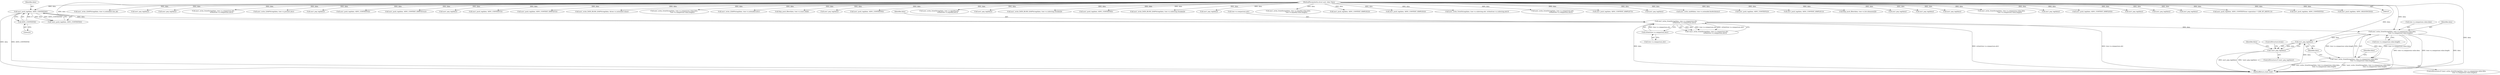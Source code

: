 digraph "0_samba_530d50a1abdcdf4d1775652d4c456c1274d83d8d_1@API" {
"1000546" [label="(Call,asn1_write_OctetString(data, tree->u.comparison.value.data,\n                                     tree->u.comparison.value.length))"];
"1000525" [label="(Call,asn1_write_OctetString(data, tree->u.comparison.attr,\n                                     strlen(tree->u.comparison.attr)))"];
"1000517" [label="(Call,asn1_push_tag(data, ASN1_CONTEXT(6)))"];
"1000108" [label="(MethodParameterIn,struct asn1_data *data)"];
"1000519" [label="(Call,ASN1_CONTEXT(6))"];
"1000534" [label="(Call,strlen(tree->u.comparison.attr))"];
"1000545" [label="(Call,!asn1_write_OctetString(data, tree->u.comparison.value.data,\n                                     tree->u.comparison.value.length))"];
"1000570" [label="(Call,asn1_pop_tag(data))"];
"1000569" [label="(Call,!asn1_pop_tag(data))"];
"1000697" [label="(Call,asn1_write_LDAPString(data, tree->u.extended.rule_id))"];
"1000509" [label="(Call,asn1_pop_tag(data))"];
"1000198" [label="(Call,asn1_pop_tag(data))"];
"1000526" [label="(Identifier,data)"];
"1000464" [label="(Call,asn1_write_OctetString(data, tree->u.comparison.attr,\n                                     strlen(tree->u.comparison.attr)))"];
"1000586" [label="(Call,asn1_write_LDAPString(data, tree->u.present.attr))"];
"1000710" [label="(Call,asn1_pop_tag(data))"];
"1000570" [label="(Call,asn1_pop_tag(data))"];
"1000267" [label="(Call,asn1_push_tag(data, ASN1_CONTEXT(4)))"];
"1000411" [label="(Call,asn1_push_tag(data, ASN1_CONTEXT_SIMPLE(ctx)))"];
"1000545" [label="(Call,!asn1_write_OctetString(data, tree->u.comparison.value.data,\n                                     tree->u.comparison.value.length))"];
"1000517" [label="(Call,asn1_push_tag(data, ASN1_CONTEXT(6)))"];
"1000448" [label="(Call,asn1_pop_tag(data))"];
"1000206" [label="(Call,asn1_push_tag(data, ASN1_CONTEXT(3)))"];
"1000752" [label="(Call,asn1_push_tag(data, ASN1_CONTEXT_SIMPLE(3)))"];
"1000518" [label="(Identifier,data)"];
"1000760" [label="(Call,asn1_write_DATA_BLOB_LDAPString(data, &tree->u.extended.value))"];
"1000527" [label="(Call,tree->u.comparison.attr)"];
"1000485" [label="(Call,asn1_write_OctetString(data, tree->u.comparison.value.data,\n                                     tree->u.comparison.value.length))"];
"1000733" [label="(Call,asn1_write_LDAPString(data, tree->u.extended.attr))"];
"1000520" [label="(Literal,6)"];
"1000535" [label="(Call,tree->u.comparison.attr)"];
"1000184" [label="(Call,ldap_push_filter(data, tree->u.isnot.child))"];
"1000359" [label="(Call,asn1_pop_tag(data))"];
"1000546" [label="(Call,asn1_write_OctetString(data, tree->u.comparison.value.data,\n                                     tree->u.comparison.value.length))"];
"1000574" [label="(ControlStructure,break;)"];
"1000672" [label="(Call,asn1_push_tag(data, ASN1_CONTEXT(9)))"];
"1000820" [label="(MethodReturn,static bool)"];
"1000108" [label="(MethodParameterIn,struct asn1_data *data)"];
"1000214" [label="(Call,asn1_write_OctetString(data, tree->u.equality.attr,\n                                     strlen(tree->u.equality.attr)))"];
"1000548" [label="(Call,tree->u.comparison.value.data)"];
"1000664" [label="(Call,asn1_pop_tag(data))"];
"1000419" [label="(Call,asn1_write_DATA_BLOB_LDAPString(data, tree->u.substring.chunks[i]))"];
"1000611" [label="(Call,asn1_push_tag(data, ASN1_CONTEXT(8)))"];
"1000557" [label="(Call,tree->u.comparison.value.length)"];
"1000567" [label="(Identifier,false)"];
"1000344" [label="(Call,asn1_write_DATA_BLOB_LDAPString(data, tree->u.substring.chunks[i]))"];
"1000544" [label="(ControlStructure,if (!asn1_write_OctetString(data, tree->u.comparison.value.data,\n                                     tree->u.comparison.value.length)))"];
"1000571" [label="(Identifier,data)"];
"1000573" [label="(Identifier,false)"];
"1000168" [label="(Call,asn1_pop_tag(data))"];
"1000235" [label="(Call,asn1_write_OctetString(data, tree->u.equality.value.data,\n                                     tree->u.equality.value.length))"];
"1000725" [label="(Call,asn1_push_tag(data, ASN1_CONTEXT_SIMPLE(2)))"];
"1000780" [label="(Call,asn1_push_tag(data, ASN1_CONTEXT_SIMPLE(4)))"];
"1000275" [label="(Call,asn1_write_OctetString(data, tree->u.substring.attr, strlen(tree->u.substring.attr)))"];
"1000619" [label="(Call,asn1_write_OctetString(data, tree->u.comparison.attr,\n                                     strlen(tree->u.comparison.attr)))"];
"1000578" [label="(Call,asn1_push_tag(data, ASN1_CONTEXT_SIMPLE(7)))"];
"1000434" [label="(Call,asn1_pop_tag(data))"];
"1000525" [label="(Call,asn1_write_OctetString(data, tree->u.comparison.attr,\n                                     strlen(tree->u.comparison.attr)))"];
"1000788" [label="(Call,asn1_write_uint8(data, tree->u.extended.dnAttributes))"];
"1000176" [label="(Call,asn1_push_tag(data, ASN1_CONTEXT(2)))"];
"1000547" [label="(Identifier,data)"];
"1000689" [label="(Call,asn1_push_tag(data, ASN1_CONTEXT_SIMPLE(1)))"];
"1000516" [label="(Call,!asn1_push_tag(data, ASN1_CONTEXT(6)))"];
"1000152" [label="(Call,ldap_push_filter(data, tree->u.list.elements[i]))"];
"1000746" [label="(Call,asn1_pop_tag(data))"];
"1000524" [label="(Call,!asn1_write_OctetString(data, tree->u.comparison.attr,\n                                     strlen(tree->u.comparison.attr)))"];
"1000599" [label="(Call,asn1_pop_tag(data))"];
"1000801" [label="(Call,asn1_pop_tag(data))"];
"1000640" [label="(Call,asn1_write_OctetString(data, tree->u.comparison.value.data,\n                                     tree->u.comparison.value.length))"];
"1000807" [label="(Call,asn1_pop_tag(data))"];
"1000336" [label="(Call,asn1_push_tag(data, ASN1_CONTEXT_SIMPLE(0)))"];
"1000774" [label="(Call,asn1_pop_tag(data))"];
"1000259" [label="(Call,asn1_pop_tag(data))"];
"1000442" [label="(Call,asn1_pop_tag(data))"];
"1000534" [label="(Call,strlen(tree->u.comparison.attr))"];
"1000121" [label="(Call,asn1_push_tag(data, ASN1_CONTEXT(tree->operation==LDB_OP_AND?0:1)))"];
"1000456" [label="(Call,asn1_push_tag(data, ASN1_CONTEXT(5)))"];
"1000568" [label="(ControlStructure,if (!asn1_pop_tag(data)))"];
"1000519" [label="(Call,ASN1_CONTEXT(6))"];
"1000569" [label="(Call,!asn1_pop_tag(data))"];
"1000296" [label="(Call,asn1_push_tag(data, ASN1_SEQUENCE(0)))"];
"1000546" -> "1000545"  [label="AST: "];
"1000546" -> "1000557"  [label="CFG: "];
"1000547" -> "1000546"  [label="AST: "];
"1000548" -> "1000546"  [label="AST: "];
"1000557" -> "1000546"  [label="AST: "];
"1000545" -> "1000546"  [label="CFG: "];
"1000546" -> "1000820"  [label="DDG: tree->u.comparison.value.data"];
"1000546" -> "1000820"  [label="DDG: tree->u.comparison.value.length"];
"1000546" -> "1000820"  [label="DDG: data"];
"1000546" -> "1000545"  [label="DDG: data"];
"1000546" -> "1000545"  [label="DDG: tree->u.comparison.value.data"];
"1000546" -> "1000545"  [label="DDG: tree->u.comparison.value.length"];
"1000525" -> "1000546"  [label="DDG: data"];
"1000108" -> "1000546"  [label="DDG: data"];
"1000546" -> "1000570"  [label="DDG: data"];
"1000525" -> "1000524"  [label="AST: "];
"1000525" -> "1000534"  [label="CFG: "];
"1000526" -> "1000525"  [label="AST: "];
"1000527" -> "1000525"  [label="AST: "];
"1000534" -> "1000525"  [label="AST: "];
"1000524" -> "1000525"  [label="CFG: "];
"1000525" -> "1000820"  [label="DDG: data"];
"1000525" -> "1000820"  [label="DDG: strlen(tree->u.comparison.attr)"];
"1000525" -> "1000820"  [label="DDG: tree->u.comparison.attr"];
"1000525" -> "1000524"  [label="DDG: data"];
"1000525" -> "1000524"  [label="DDG: tree->u.comparison.attr"];
"1000525" -> "1000524"  [label="DDG: strlen(tree->u.comparison.attr)"];
"1000517" -> "1000525"  [label="DDG: data"];
"1000108" -> "1000525"  [label="DDG: data"];
"1000534" -> "1000525"  [label="DDG: tree->u.comparison.attr"];
"1000517" -> "1000516"  [label="AST: "];
"1000517" -> "1000519"  [label="CFG: "];
"1000518" -> "1000517"  [label="AST: "];
"1000519" -> "1000517"  [label="AST: "];
"1000516" -> "1000517"  [label="CFG: "];
"1000517" -> "1000820"  [label="DDG: ASN1_CONTEXT(6)"];
"1000517" -> "1000820"  [label="DDG: data"];
"1000517" -> "1000516"  [label="DDG: data"];
"1000517" -> "1000516"  [label="DDG: ASN1_CONTEXT(6)"];
"1000108" -> "1000517"  [label="DDG: data"];
"1000519" -> "1000517"  [label="DDG: 6"];
"1000108" -> "1000107"  [label="AST: "];
"1000108" -> "1000820"  [label="DDG: data"];
"1000108" -> "1000121"  [label="DDG: data"];
"1000108" -> "1000152"  [label="DDG: data"];
"1000108" -> "1000168"  [label="DDG: data"];
"1000108" -> "1000176"  [label="DDG: data"];
"1000108" -> "1000184"  [label="DDG: data"];
"1000108" -> "1000198"  [label="DDG: data"];
"1000108" -> "1000206"  [label="DDG: data"];
"1000108" -> "1000214"  [label="DDG: data"];
"1000108" -> "1000235"  [label="DDG: data"];
"1000108" -> "1000259"  [label="DDG: data"];
"1000108" -> "1000267"  [label="DDG: data"];
"1000108" -> "1000275"  [label="DDG: data"];
"1000108" -> "1000296"  [label="DDG: data"];
"1000108" -> "1000336"  [label="DDG: data"];
"1000108" -> "1000344"  [label="DDG: data"];
"1000108" -> "1000359"  [label="DDG: data"];
"1000108" -> "1000411"  [label="DDG: data"];
"1000108" -> "1000419"  [label="DDG: data"];
"1000108" -> "1000434"  [label="DDG: data"];
"1000108" -> "1000442"  [label="DDG: data"];
"1000108" -> "1000448"  [label="DDG: data"];
"1000108" -> "1000456"  [label="DDG: data"];
"1000108" -> "1000464"  [label="DDG: data"];
"1000108" -> "1000485"  [label="DDG: data"];
"1000108" -> "1000509"  [label="DDG: data"];
"1000108" -> "1000570"  [label="DDG: data"];
"1000108" -> "1000578"  [label="DDG: data"];
"1000108" -> "1000586"  [label="DDG: data"];
"1000108" -> "1000599"  [label="DDG: data"];
"1000108" -> "1000611"  [label="DDG: data"];
"1000108" -> "1000619"  [label="DDG: data"];
"1000108" -> "1000640"  [label="DDG: data"];
"1000108" -> "1000664"  [label="DDG: data"];
"1000108" -> "1000672"  [label="DDG: data"];
"1000108" -> "1000689"  [label="DDG: data"];
"1000108" -> "1000697"  [label="DDG: data"];
"1000108" -> "1000710"  [label="DDG: data"];
"1000108" -> "1000725"  [label="DDG: data"];
"1000108" -> "1000733"  [label="DDG: data"];
"1000108" -> "1000746"  [label="DDG: data"];
"1000108" -> "1000752"  [label="DDG: data"];
"1000108" -> "1000760"  [label="DDG: data"];
"1000108" -> "1000774"  [label="DDG: data"];
"1000108" -> "1000780"  [label="DDG: data"];
"1000108" -> "1000788"  [label="DDG: data"];
"1000108" -> "1000801"  [label="DDG: data"];
"1000108" -> "1000807"  [label="DDG: data"];
"1000519" -> "1000520"  [label="CFG: "];
"1000520" -> "1000519"  [label="AST: "];
"1000534" -> "1000535"  [label="CFG: "];
"1000535" -> "1000534"  [label="AST: "];
"1000545" -> "1000544"  [label="AST: "];
"1000567" -> "1000545"  [label="CFG: "];
"1000571" -> "1000545"  [label="CFG: "];
"1000545" -> "1000820"  [label="DDG: asn1_write_OctetString(data, tree->u.comparison.value.data,\n                                     tree->u.comparison.value.length)"];
"1000545" -> "1000820"  [label="DDG: !asn1_write_OctetString(data, tree->u.comparison.value.data,\n                                     tree->u.comparison.value.length)"];
"1000570" -> "1000569"  [label="AST: "];
"1000570" -> "1000571"  [label="CFG: "];
"1000571" -> "1000570"  [label="AST: "];
"1000569" -> "1000570"  [label="CFG: "];
"1000570" -> "1000820"  [label="DDG: data"];
"1000570" -> "1000569"  [label="DDG: data"];
"1000569" -> "1000568"  [label="AST: "];
"1000573" -> "1000569"  [label="CFG: "];
"1000574" -> "1000569"  [label="CFG: "];
"1000569" -> "1000820"  [label="DDG: !asn1_pop_tag(data)"];
"1000569" -> "1000820"  [label="DDG: asn1_pop_tag(data)"];
}
